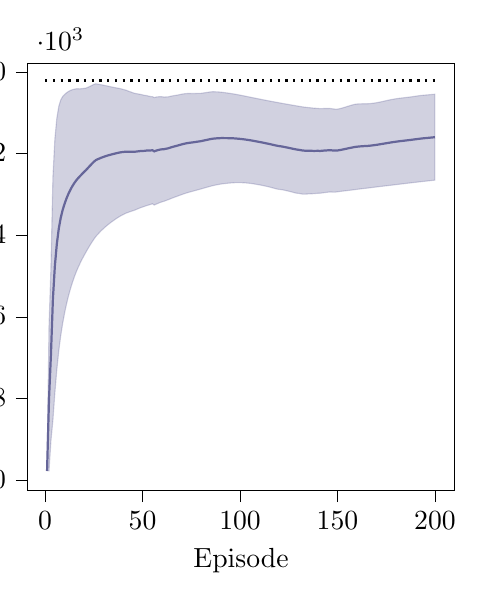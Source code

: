 % This file was created by tikzplotlib v0.9.1.
\begin{tikzpicture}[trim axis right,trim axis left]

\definecolor{color0}{rgb}{1,0.498,0.055}
\definecolor{color1}{rgb}{0.122,0.467,0.706}

\begin{axis}[
compat=newest,
tick align=outside,
tick pos=left,
x grid style={white!69.02!black},
xmin=-8.95, xmax=209.95,
xtick style={color=black},
y grid style={white!69.02!black},
ymin=-10237.887, ymax=203.62,
ytick style={color=black},
scaled y ticks=true,
scaled y ticks=base 10:-3,
width=7cm,
height=7cm,
xlabel=Episode,
ylabel=Average Reward,
y label style={at={(-0.2,0.5)}}
]

\addplot[thick, black, dotted, domain=0:200] {-211.15};

\path [draw=blue!20!gray, fill=blue!20!gray, opacity=0.3]
(axis cs:1,-9763.273)
--(axis cs:1,-9763.273)
--(axis cs:2,-6233.803)
--(axis cs:3,-4780.64)
--(axis cs:4,-2584.654)
--(axis cs:5,-1648.551)
--(axis cs:6,-1139.829)
--(axis cs:7,-848.211)
--(axis cs:8,-689.012)
--(axis cs:9,-603.873)
--(axis cs:10,-553.351)
--(axis cs:11,-511.203)
--(axis cs:12,-479.526)
--(axis cs:13,-454.1)
--(axis cs:14,-435.627)
--(axis cs:15,-424.085)
--(axis cs:16,-414.211)
--(axis cs:17,-413.731)
--(axis cs:18,-415.308)
--(axis cs:19,-409.817)
--(axis cs:20,-404.661)
--(axis cs:21,-396.744)
--(axis cs:22,-377.36)
--(axis cs:23,-353.074)
--(axis cs:24,-329.262)
--(axis cs:25,-305.646)
--(axis cs:26,-291.666)
--(axis cs:27,-299.463)
--(axis cs:28,-309.612)
--(axis cs:29,-317.492)
--(axis cs:30,-328.077)
--(axis cs:31,-336.741)
--(axis cs:32,-346.308)
--(axis cs:33,-357.88)
--(axis cs:34,-367.802)
--(axis cs:35,-377.773)
--(axis cs:36,-387.291)
--(axis cs:37,-396.108)
--(axis cs:38,-404.912)
--(axis cs:39,-415.472)
--(axis cs:40,-429.463)
--(axis cs:41,-441.893)
--(axis cs:42,-457.753)
--(axis cs:43,-476.104)
--(axis cs:44,-492.86)
--(axis cs:45,-510.265)
--(axis cs:46,-526.083)
--(axis cs:47,-534.021)
--(axis cs:48,-543.191)
--(axis cs:49,-551.088)
--(axis cs:50,-562.594)
--(axis cs:51,-574.279)
--(axis cs:52,-579.618)
--(axis cs:53,-591.914)
--(axis cs:54,-603.575)
--(axis cs:55,-605.665)
--(axis cs:56,-628.978)
--(axis cs:57,-615.592)
--(axis cs:58,-610.354)
--(axis cs:59,-606.861)
--(axis cs:60,-609.235)
--(axis cs:61,-616.986)
--(axis cs:62,-614.044)
--(axis cs:63,-612.677)
--(axis cs:64,-601.561)
--(axis cs:65,-590.732)
--(axis cs:66,-582.43)
--(axis cs:67,-574.403)
--(axis cs:68,-567.337)
--(axis cs:69,-556.676)
--(axis cs:70,-546.641)
--(axis cs:71,-538.701)
--(axis cs:72,-532.735)
--(axis cs:73,-529.262)
--(axis cs:74,-528.713)
--(axis cs:75,-529.635)
--(axis cs:76,-530.309)
--(axis cs:77,-529.565)
--(axis cs:78,-527.524)
--(axis cs:79,-526.838)
--(axis cs:80,-525.062)
--(axis cs:81,-517.764)
--(axis cs:82,-510.75)
--(axis cs:83,-503.787)
--(axis cs:84,-496.486)
--(axis cs:85,-489.412)
--(axis cs:86,-486.078)
--(axis cs:87,-486.853)
--(axis cs:88,-488.926)
--(axis cs:89,-492.331)
--(axis cs:90,-495.321)
--(axis cs:91,-501.011)
--(axis cs:92,-507.68)
--(axis cs:93,-513.963)
--(axis cs:94,-520.518)
--(axis cs:95,-527.745)
--(axis cs:96,-535.134)
--(axis cs:97,-542.754)
--(axis cs:98,-551.358)
--(axis cs:99,-560.062)
--(axis cs:100,-569.054)
--(axis cs:101,-578.366)
--(axis cs:102,-587.854)
--(axis cs:103,-597.563)
--(axis cs:104,-607.385)
--(axis cs:105,-616.972)
--(axis cs:106,-626.799)
--(axis cs:107,-636.612)
--(axis cs:108,-646.363)
--(axis cs:109,-656.027)
--(axis cs:110,-665.588)
--(axis cs:111,-675.082)
--(axis cs:112,-684.493)
--(axis cs:113,-693.808)
--(axis cs:114,-703.053)
--(axis cs:115,-712.171)
--(axis cs:116,-721.168)
--(axis cs:117,-730.029)
--(axis cs:118,-738.793)
--(axis cs:119,-747.589)
--(axis cs:120,-756.448)
--(axis cs:121,-765.037)
--(axis cs:122,-773.718)
--(axis cs:123,-782.325)
--(axis cs:124,-790.786)
--(axis cs:125,-799.226)
--(axis cs:126,-807.545)
--(axis cs:127,-815.717)
--(axis cs:128,-823.777)
--(axis cs:129,-832.015)
--(axis cs:130,-839.99)
--(axis cs:131,-848.161)
--(axis cs:132,-856.206)
--(axis cs:133,-863.228)
--(axis cs:134,-868.547)
--(axis cs:135,-873.442)
--(axis cs:136,-878.594)
--(axis cs:137,-883.701)
--(axis cs:138,-888.832)
--(axis cs:139,-891.457)
--(axis cs:140,-894.115)
--(axis cs:141,-900.038)
--(axis cs:142,-899.089)
--(axis cs:143,-896.324)
--(axis cs:144,-896.179)
--(axis cs:145,-895.415)
--(axis cs:146,-894.941)
--(axis cs:147,-901.103)
--(axis cs:148,-907.731)
--(axis cs:149,-912.501)
--(axis cs:150,-911.563)
--(axis cs:151,-902.17)
--(axis cs:152,-890.314)
--(axis cs:153,-877.022)
--(axis cs:154,-862.333)
--(axis cs:155,-847.059)
--(axis cs:156,-832.675)
--(axis cs:157,-818.362)
--(axis cs:158,-805.254)
--(axis cs:159,-793.507)
--(axis cs:160,-787.762)
--(axis cs:161,-783.734)
--(axis cs:162,-781.887)
--(axis cs:163,-781.011)
--(axis cs:164,-780.413)
--(axis cs:165,-780.932)
--(axis cs:166,-778.793)
--(axis cs:167,-775.001)
--(axis cs:168,-769.161)
--(axis cs:169,-762.527)
--(axis cs:170,-755.152)
--(axis cs:171,-746.208)
--(axis cs:172,-736.713)
--(axis cs:173,-726.547)
--(axis cs:174,-715.554)
--(axis cs:175,-704.364)
--(axis cs:176,-694.039)
--(axis cs:177,-683.959)
--(axis cs:178,-674.635)
--(axis cs:179,-666.307)
--(axis cs:180,-658.193)
--(axis cs:181,-650.866)
--(axis cs:182,-644.242)
--(axis cs:183,-639.235)
--(axis cs:184,-633.878)
--(axis cs:185,-628.087)
--(axis cs:186,-622.292)
--(axis cs:187,-616.601)
--(axis cs:188,-610.48)
--(axis cs:189,-603.308)
--(axis cs:190,-596.006)
--(axis cs:191,-589.159)
--(axis cs:192,-582.307)
--(axis cs:193,-576.442)
--(axis cs:194,-571.978)
--(axis cs:195,-568.046)
--(axis cs:196,-563.951)
--(axis cs:197,-559.769)
--(axis cs:198,-555.525)
--(axis cs:199,-551.252)
--(axis cs:200,-546.94)
--(axis cs:200,-2649.329)
--(axis cs:200,-2649.329)
--(axis cs:199,-2654.577)
--(axis cs:198,-2659.85)
--(axis cs:197,-2665.15)
--(axis cs:196,-2670.474)
--(axis cs:195,-2675.822)
--(axis cs:194,-2681.187)
--(axis cs:193,-2686.615)
--(axis cs:192,-2692.092)
--(axis cs:191,-2697.56)
--(axis cs:190,-2703.056)
--(axis cs:189,-2708.549)
--(axis cs:188,-2714.078)
--(axis cs:187,-2719.682)
--(axis cs:186,-2725.32)
--(axis cs:185,-2730.988)
--(axis cs:184,-2736.686)
--(axis cs:183,-2742.414)
--(axis cs:182,-2748.164)
--(axis cs:181,-2753.944)
--(axis cs:180,-2759.722)
--(axis cs:179,-2765.473)
--(axis cs:178,-2771.233)
--(axis cs:177,-2776.916)
--(axis cs:176,-2782.527)
--(axis cs:175,-2788.128)
--(axis cs:174,-2793.616)
--(axis cs:173,-2799.16)
--(axis cs:172,-2804.851)
--(axis cs:171,-2810.656)
--(axis cs:170,-2816.551)
--(axis cs:169,-2822.597)
--(axis cs:168,-2828.704)
--(axis cs:167,-2834.85)
--(axis cs:166,-2840.91)
--(axis cs:165,-2846.739)
--(axis cs:164,-2851.717)
--(axis cs:163,-2857.199)
--(axis cs:162,-2862.821)
--(axis cs:161,-2868.764)
--(axis cs:160,-2875.133)
--(axis cs:159,-2881.665)
--(axis cs:158,-2887.817)
--(axis cs:157,-2893.767)
--(axis cs:156,-2899.506)
--(axis cs:155,-2905.25)
--(axis cs:154,-2910.821)
--(axis cs:153,-2916.536)
--(axis cs:152,-2922.547)
--(axis cs:151,-2928.826)
--(axis cs:150,-2935.434)
--(axis cs:149,-2941.394)
--(axis cs:148,-2943.13)
--(axis cs:147,-2939.861)
--(axis cs:146,-2938.787)
--(axis cs:145,-2944.799)
--(axis cs:144,-2950.971)
--(axis cs:143,-2956.969)
--(axis cs:142,-2963.794)
--(axis cs:141,-2970.199)
--(axis cs:140,-2970.634)
--(axis cs:139,-2975.298)
--(axis cs:138,-2980.057)
--(axis cs:137,-2982.263)
--(axis cs:136,-2984.609)
--(axis cs:135,-2986.998)
--(axis cs:134,-2989.841)
--(axis cs:133,-2992.207)
--(axis cs:132,-2991.255)
--(axis cs:131,-2980.962)
--(axis cs:130,-2973.099)
--(axis cs:129,-2968.791)
--(axis cs:128,-2958.224)
--(axis cs:127,-2945.08)
--(axis cs:126,-2932.452)
--(axis cs:125,-2920.773)
--(axis cs:124,-2909.915)
--(axis cs:123,-2898.453)
--(axis cs:122,-2888.41)
--(axis cs:121,-2880.967)
--(axis cs:120,-2875.715)
--(axis cs:119,-2867.647)
--(axis cs:118,-2855.379)
--(axis cs:117,-2842.047)
--(axis cs:116,-2829.044)
--(axis cs:115,-2816.835)
--(axis cs:114,-2805.351)
--(axis cs:113,-2795.072)
--(axis cs:112,-2784.438)
--(axis cs:111,-2774.428)
--(axis cs:110,-2765.639)
--(axis cs:109,-2757.564)
--(axis cs:108,-2749.232)
--(axis cs:107,-2741.01)
--(axis cs:106,-2733.445)
--(axis cs:105,-2726.927)
--(axis cs:104,-2722.789)
--(axis cs:103,-2717.938)
--(axis cs:102,-2714.263)
--(axis cs:101,-2711.95)
--(axis cs:100,-2710.602)
--(axis cs:99,-2710.459)
--(axis cs:98,-2711.271)
--(axis cs:97,-2712.566)
--(axis cs:96,-2715.788)
--(axis cs:95,-2719.559)
--(axis cs:94,-2723.763)
--(axis cs:93,-2728.984)
--(axis cs:92,-2734.7)
--(axis cs:91,-2740.206)
--(axis cs:90,-2746.901)
--(axis cs:89,-2755.826)
--(axis cs:88,-2764.667)
--(axis cs:87,-2774.483)
--(axis cs:86,-2785.127)
--(axis cs:85,-2797.408)
--(axis cs:84,-2810.628)
--(axis cs:83,-2824.06)
--(axis cs:82,-2837.624)
--(axis cs:81,-2851.386)
--(axis cs:80,-2865.387)
--(axis cs:79,-2878.274)
--(axis cs:78,-2890.987)
--(axis cs:77,-2904.405)
--(axis cs:76,-2917.593)
--(axis cs:75,-2930.438)
--(axis cs:74,-2943.424)
--(axis cs:73,-2957.291)
--(axis cs:72,-2972.404)
--(axis cs:71,-2988.408)
--(axis cs:70,-3005.064)
--(axis cs:69,-3022.308)
--(axis cs:68,-3039.911)
--(axis cs:67,-3057.231)
--(axis cs:66,-3075.041)
--(axis cs:65,-3093.216)
--(axis cs:64,-3112.11)
--(axis cs:63,-3131.374)
--(axis cs:62,-3148.654)
--(axis cs:61,-3166.857)
--(axis cs:60,-3179.931)
--(axis cs:59,-3196.813)
--(axis cs:58,-3216.476)
--(axis cs:57,-3237.091)
--(axis cs:56,-3259.746)
--(axis cs:55,-3227.606)
--(axis cs:54,-3246.681)
--(axis cs:53,-3259.817)
--(axis cs:52,-3273.043)
--(axis cs:51,-3292.165)
--(axis cs:50,-3307.408)
--(axis cs:49,-3323.573)
--(axis cs:48,-3343.202)
--(axis cs:47,-3362.75)
--(axis cs:46,-3383.948)
--(axis cs:45,-3399.709)
--(axis cs:44,-3414.917)
--(axis cs:43,-3431.942)
--(axis cs:42,-3448.551)
--(axis cs:41,-3468.81)
--(axis cs:40,-3493.05)
--(axis cs:39,-3517.397)
--(axis cs:38,-3545.48)
--(axis cs:37,-3576.013)
--(axis cs:36,-3607.982)
--(axis cs:35,-3641.083)
--(axis cs:34,-3675.575)
--(axis cs:33,-3711.872)
--(axis cs:32,-3749.111)
--(axis cs:31,-3789.572)
--(axis cs:30,-3832.726)
--(axis cs:29,-3877.214)
--(axis cs:28,-3925.728)
--(axis cs:27,-3975.855)
--(axis cs:26,-4030.256)
--(axis cs:25,-4096.349)
--(axis cs:24,-4168.43)
--(axis cs:23,-4244.294)
--(axis cs:22,-4324.406)
--(axis cs:21,-4407.806)
--(axis cs:20,-4492.708)
--(axis cs:19,-4582.51)
--(axis cs:18,-4679.161)
--(axis cs:17,-4780.668)
--(axis cs:16,-4891.913)
--(axis cs:15,-5017.012)
--(axis cs:14,-5154.562)
--(axis cs:13,-5308.495)
--(axis cs:12,-5481.322)
--(axis cs:11,-5676.15)
--(axis cs:10,-5898.753)
--(axis cs:9,-6154.538)
--(axis cs:8,-6459.122)
--(axis cs:7,-6831.018)
--(axis cs:6,-7289.616)
--(axis cs:5,-7852.691)
--(axis cs:4,-8521.119)
--(axis cs:3,-9018.915)
--(axis cs:2,-9763.273)
--(axis cs:1,-9763.273)
--cycle;

\addplot [thick, blue!20!gray]
table {%
1 -9763.273
2 -7998.538
3 -6899.777
4 -5552.886
5 -4750.621
6 -4214.722
7 -3839.614
8 -3574.067
9 -3379.205
10 -3226.052
11 -3093.677
12 -2980.424
13 -2881.298
14 -2795.095
15 -2720.549
16 -2653.062
17 -2597.199
18 -2547.235
19 -2496.164
20 -2448.684
21 -2402.275
22 -2350.883
23 -2298.684
24 -2248.846
25 -2200.997
26 -2160.961
27 -2137.659
28 -2117.67
29 -2097.353
30 -2080.401
31 -2063.157
32 -2047.71
33 -2034.876
34 -2021.689
35 -2009.428
36 -1997.637
37 -1986.061
38 -1975.196
39 -1966.435
40 -1961.257
41 -1955.351
42 -1953.152
43 -1954.023
44 -1953.888
45 -1954.987
46 -1955.015
47 -1948.385
48 -1943.197
49 -1937.331
50 -1935.001
51 -1933.222
52 -1926.331
53 -1925.865
54 -1925.128
55 -1916.635
56 -1944.362
57 -1926.342
58 -1913.415
59 -1901.837
60 -1894.583
61 -1891.921
62 -1881.349
63 -1872.026
64 -1856.835
65 -1841.974
66 -1828.736
67 -1815.817
68 -1803.624
69 -1789.492
70 -1775.853
71 -1763.555
72 -1752.57
73 -1743.276
74 -1736.068
75 -1730.037
76 -1723.951
77 -1716.985
78 -1709.256
79 -1702.556
80 -1695.224
81 -1684.575
82 -1674.187
83 -1663.923
84 -1653.557
85 -1643.41
86 -1635.603
87 -1630.668
88 -1626.797
89 -1624.079
90 -1621.111
91 -1620.609
92 -1621.19
93 -1621.474
94 -1622.141
95 -1623.652
96 -1625.461
97 -1627.66
98 -1631.314
99 -1635.26
100 -1639.828
101 -1645.158
102 -1651.059
103 -1657.751
104 -1665.087
105 -1671.95
106 -1680.122
107 -1688.811
108 -1697.798
109 -1706.795
110 -1715.614
111 -1724.755
112 -1734.466
113 -1744.44
114 -1754.202
115 -1764.503
116 -1775.106
117 -1786.038
118 -1797.086
119 -1807.618
120 -1816.082
121 -1823.002
122 -1831.064
123 -1840.389
124 -1850.351
125 -1860.0
126 -1869.999
127 -1880.399
128 -1891.0
129 -1900.403
130 -1906.544
131 -1914.561
132 -1923.73
133 -1927.717
134 -1929.194
135 -1930.22
136 -1931.601
137 -1932.982
138 -1934.444
139 -1933.378
140 -1932.375
141 -1935.118
142 -1931.442
143 -1926.646
144 -1923.575
145 -1920.107
146 -1916.864
147 -1920.482
148 -1925.431
149 -1926.947
150 -1923.499
151 -1915.498
152 -1906.431
153 -1896.779
154 -1886.577
155 -1876.154
156 -1866.09
157 -1856.064
158 -1846.535
159 -1837.586
160 -1831.448
161 -1826.249
162 -1822.354
163 -1819.105
164 -1816.065
165 -1813.836
166 -1809.852
167 -1804.925
168 -1798.932
169 -1792.562
170 -1785.852
171 -1778.432
172 -1770.782
173 -1762.854
174 -1754.585
175 -1746.246
176 -1738.283
177 -1730.438
178 -1722.934
179 -1715.89
180 -1708.957
181 -1702.405
182 -1696.203
183 -1690.824
184 -1685.282
185 -1679.537
186 -1673.806
187 -1668.141
188 -1662.279
189 -1655.929
190 -1649.531
191 -1643.36
192 -1637.2
193 -1631.529
194 -1626.582
195 -1621.934
196 -1617.212
197 -1612.459
198 -1607.687
199 -1602.915
200 -1598.135
};
\end{axis}

\end{tikzpicture}
